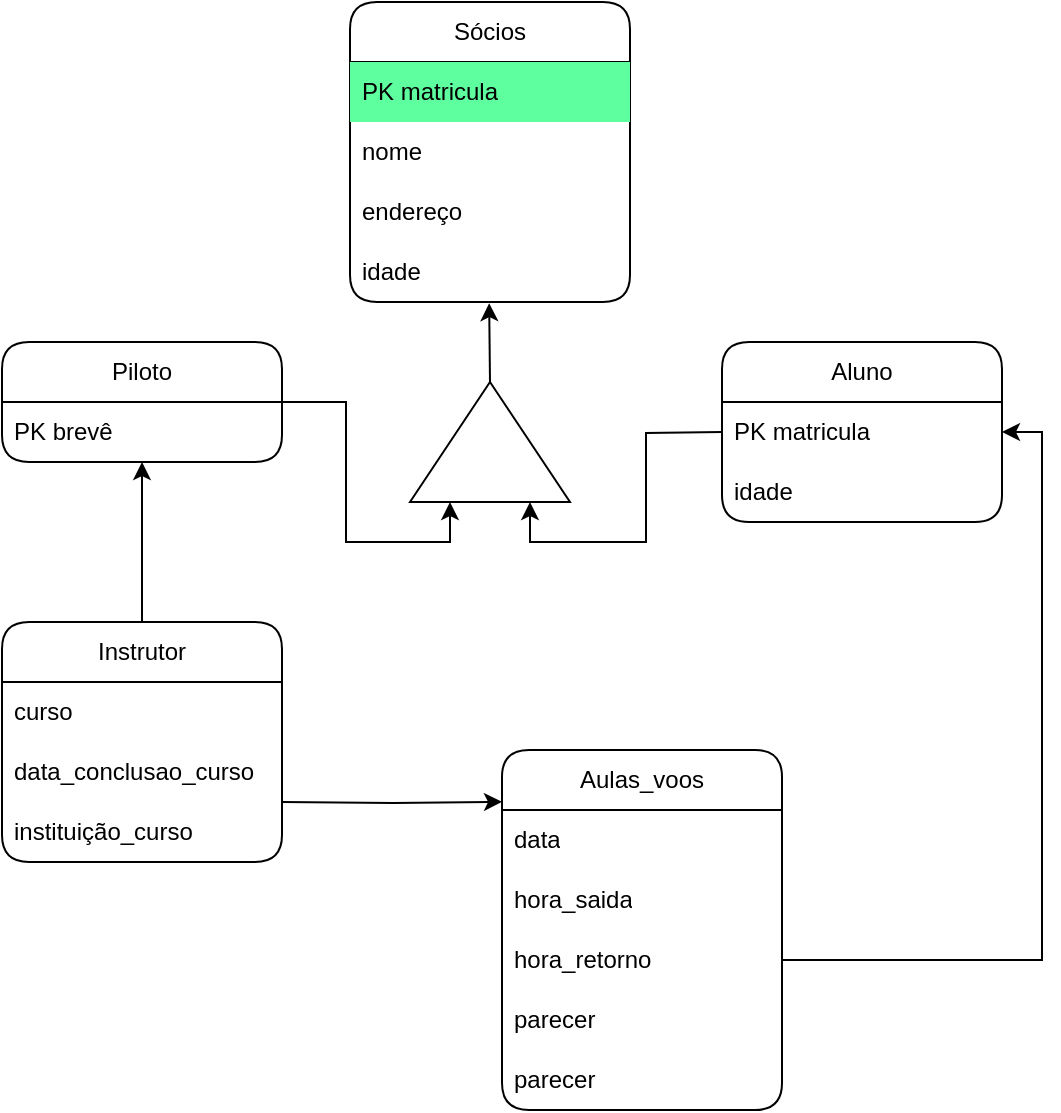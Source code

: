 <mxfile version="24.0.5" type="github">
  <diagram name="Página-1" id="a-ptwi4x4-kbvgehzqt7">
    <mxGraphModel dx="497" dy="821" grid="1" gridSize="10" guides="1" tooltips="1" connect="1" arrows="1" fold="1" page="1" pageScale="1" pageWidth="827" pageHeight="1169" math="0" shadow="0">
      <root>
        <mxCell id="0" />
        <mxCell id="1" parent="0" />
        <mxCell id="WuQa_8fTPGaj1nPKertQ-6" value="Sócios" style="swimlane;fontStyle=0;childLayout=stackLayout;horizontal=1;startSize=30;horizontalStack=0;resizeParent=1;resizeParentMax=0;resizeLast=0;collapsible=1;marginBottom=0;whiteSpace=wrap;html=1;rounded=1;" vertex="1" parent="1">
          <mxGeometry x="244" y="120" width="140" height="150" as="geometry" />
        </mxCell>
        <mxCell id="WuQa_8fTPGaj1nPKertQ-7" value="PK matricula" style="text;strokeColor=none;fillColor=#5EFF9F;align=left;verticalAlign=middle;spacingLeft=4;spacingRight=4;overflow=hidden;points=[[0,0.5],[1,0.5]];portConstraint=eastwest;rotatable=0;whiteSpace=wrap;html=1;" vertex="1" parent="WuQa_8fTPGaj1nPKertQ-6">
          <mxGeometry y="30" width="140" height="30" as="geometry" />
        </mxCell>
        <mxCell id="WuQa_8fTPGaj1nPKertQ-8" value="nome" style="text;strokeColor=none;fillColor=none;align=left;verticalAlign=middle;spacingLeft=4;spacingRight=4;overflow=hidden;points=[[0,0.5],[1,0.5]];portConstraint=eastwest;rotatable=0;whiteSpace=wrap;html=1;" vertex="1" parent="WuQa_8fTPGaj1nPKertQ-6">
          <mxGeometry y="60" width="140" height="30" as="geometry" />
        </mxCell>
        <mxCell id="WuQa_8fTPGaj1nPKertQ-10" value="endereço" style="text;strokeColor=none;fillColor=none;align=left;verticalAlign=middle;spacingLeft=4;spacingRight=4;overflow=hidden;points=[[0,0.5],[1,0.5]];portConstraint=eastwest;rotatable=0;whiteSpace=wrap;html=1;" vertex="1" parent="WuQa_8fTPGaj1nPKertQ-6">
          <mxGeometry y="90" width="140" height="30" as="geometry" />
        </mxCell>
        <mxCell id="WuQa_8fTPGaj1nPKertQ-9" value="idade" style="text;strokeColor=none;fillColor=none;align=left;verticalAlign=middle;spacingLeft=4;spacingRight=4;overflow=hidden;points=[[0,0.5],[1,0.5]];portConstraint=eastwest;rotatable=0;whiteSpace=wrap;html=1;" vertex="1" parent="WuQa_8fTPGaj1nPKertQ-6">
          <mxGeometry y="120" width="140" height="30" as="geometry" />
        </mxCell>
        <mxCell id="WuQa_8fTPGaj1nPKertQ-63" value="" style="edgeStyle=orthogonalEdgeStyle;rounded=0;orthogonalLoop=1;jettySize=auto;html=1;entryX=0;entryY=0.25;entryDx=0;entryDy=0;" edge="1" parent="1" source="WuQa_8fTPGaj1nPKertQ-11" target="WuQa_8fTPGaj1nPKertQ-62">
          <mxGeometry relative="1" as="geometry">
            <mxPoint x="250" y="390" as="targetPoint" />
          </mxGeometry>
        </mxCell>
        <mxCell id="WuQa_8fTPGaj1nPKertQ-11" value="Piloto" style="swimlane;fontStyle=0;childLayout=stackLayout;horizontal=1;startSize=30;horizontalStack=0;resizeParent=1;resizeParentMax=0;resizeLast=0;collapsible=1;marginBottom=0;whiteSpace=wrap;html=1;rounded=1;" vertex="1" parent="1">
          <mxGeometry x="70" y="290" width="140" height="60" as="geometry" />
        </mxCell>
        <mxCell id="WuQa_8fTPGaj1nPKertQ-12" value="PK brevê" style="text;strokeColor=none;fillColor=none;align=left;verticalAlign=middle;spacingLeft=4;spacingRight=4;overflow=hidden;points=[[0,0.5],[1,0.5]];portConstraint=eastwest;rotatable=0;whiteSpace=wrap;html=1;" vertex="1" parent="WuQa_8fTPGaj1nPKertQ-11">
          <mxGeometry y="30" width="140" height="30" as="geometry" />
        </mxCell>
        <mxCell id="WuQa_8fTPGaj1nPKertQ-52" style="edgeStyle=orthogonalEdgeStyle;rounded=0;orthogonalLoop=1;jettySize=auto;html=1;entryX=0.5;entryY=1;entryDx=0;entryDy=0;entryPerimeter=0;" edge="1" parent="1" source="WuQa_8fTPGaj1nPKertQ-17" target="WuQa_8fTPGaj1nPKertQ-12">
          <mxGeometry relative="1" as="geometry">
            <mxPoint x="140" y="360" as="targetPoint" />
          </mxGeometry>
        </mxCell>
        <mxCell id="WuQa_8fTPGaj1nPKertQ-17" value="Instrutor" style="swimlane;fontStyle=0;childLayout=stackLayout;horizontal=1;startSize=30;horizontalStack=0;resizeParent=1;resizeParentMax=0;resizeLast=0;collapsible=1;marginBottom=0;whiteSpace=wrap;html=1;rounded=1;" vertex="1" parent="1">
          <mxGeometry x="70" y="430" width="140" height="120" as="geometry" />
        </mxCell>
        <mxCell id="WuQa_8fTPGaj1nPKertQ-18" value="curso" style="text;strokeColor=none;fillColor=none;align=left;verticalAlign=middle;spacingLeft=4;spacingRight=4;overflow=hidden;points=[[0,0.5],[1,0.5]];portConstraint=eastwest;rotatable=0;whiteSpace=wrap;html=1;" vertex="1" parent="WuQa_8fTPGaj1nPKertQ-17">
          <mxGeometry y="30" width="140" height="30" as="geometry" />
        </mxCell>
        <mxCell id="WuQa_8fTPGaj1nPKertQ-20" value="data_conclusao_curso" style="text;strokeColor=none;fillColor=none;align=left;verticalAlign=middle;spacingLeft=4;spacingRight=4;overflow=hidden;points=[[0,0.5],[1,0.5]];portConstraint=eastwest;rotatable=0;whiteSpace=wrap;html=1;" vertex="1" parent="WuQa_8fTPGaj1nPKertQ-17">
          <mxGeometry y="60" width="140" height="30" as="geometry" />
        </mxCell>
        <mxCell id="WuQa_8fTPGaj1nPKertQ-19" value="instituição_curso" style="text;strokeColor=none;fillColor=none;align=left;verticalAlign=middle;spacingLeft=4;spacingRight=4;overflow=hidden;points=[[0,0.5],[1,0.5]];portConstraint=eastwest;rotatable=0;whiteSpace=wrap;html=1;" vertex="1" parent="WuQa_8fTPGaj1nPKertQ-17">
          <mxGeometry y="90" width="140" height="30" as="geometry" />
        </mxCell>
        <mxCell id="WuQa_8fTPGaj1nPKertQ-24" value="Aluno" style="swimlane;fontStyle=0;childLayout=stackLayout;horizontal=1;startSize=30;horizontalStack=0;resizeParent=1;resizeParentMax=0;resizeLast=0;collapsible=1;marginBottom=0;whiteSpace=wrap;html=1;rounded=1;" vertex="1" parent="1">
          <mxGeometry x="430" y="290" width="140" height="90" as="geometry" />
        </mxCell>
        <mxCell id="WuQa_8fTPGaj1nPKertQ-27" value="PK matricula" style="text;strokeColor=none;fillColor=none;align=left;verticalAlign=middle;spacingLeft=4;spacingRight=4;overflow=hidden;points=[[0,0.5],[1,0.5]];portConstraint=eastwest;rotatable=0;whiteSpace=wrap;html=1;" vertex="1" parent="WuQa_8fTPGaj1nPKertQ-24">
          <mxGeometry y="30" width="140" height="30" as="geometry" />
        </mxCell>
        <mxCell id="WuQa_8fTPGaj1nPKertQ-28" value="idade" style="text;strokeColor=none;fillColor=none;align=left;verticalAlign=middle;spacingLeft=4;spacingRight=4;overflow=hidden;points=[[0,0.5],[1,0.5]];portConstraint=eastwest;rotatable=0;whiteSpace=wrap;html=1;" vertex="1" parent="WuQa_8fTPGaj1nPKertQ-24">
          <mxGeometry y="60" width="140" height="30" as="geometry" />
        </mxCell>
        <mxCell id="WuQa_8fTPGaj1nPKertQ-38" value="Aulas_voos" style="swimlane;fontStyle=0;childLayout=stackLayout;horizontal=1;startSize=30;horizontalStack=0;resizeParent=1;resizeParentMax=0;resizeLast=0;collapsible=1;marginBottom=0;whiteSpace=wrap;html=1;rounded=1;" vertex="1" parent="1">
          <mxGeometry x="320" y="494" width="140" height="180" as="geometry" />
        </mxCell>
        <mxCell id="WuQa_8fTPGaj1nPKertQ-39" value="data" style="text;strokeColor=none;fillColor=none;align=left;verticalAlign=middle;spacingLeft=4;spacingRight=4;overflow=hidden;points=[[0,0.5],[1,0.5]];portConstraint=eastwest;rotatable=0;whiteSpace=wrap;html=1;" vertex="1" parent="WuQa_8fTPGaj1nPKertQ-38">
          <mxGeometry y="30" width="140" height="30" as="geometry" />
        </mxCell>
        <mxCell id="WuQa_8fTPGaj1nPKertQ-40" value="hora_saida" style="text;strokeColor=none;fillColor=none;align=left;verticalAlign=middle;spacingLeft=4;spacingRight=4;overflow=hidden;points=[[0,0.5],[1,0.5]];portConstraint=eastwest;rotatable=0;whiteSpace=wrap;html=1;" vertex="1" parent="WuQa_8fTPGaj1nPKertQ-38">
          <mxGeometry y="60" width="140" height="30" as="geometry" />
        </mxCell>
        <mxCell id="WuQa_8fTPGaj1nPKertQ-41" value="hora_retorno" style="text;strokeColor=none;fillColor=none;align=left;verticalAlign=middle;spacingLeft=4;spacingRight=4;overflow=hidden;points=[[0,0.5],[1,0.5]];portConstraint=eastwest;rotatable=0;whiteSpace=wrap;html=1;" vertex="1" parent="WuQa_8fTPGaj1nPKertQ-38">
          <mxGeometry y="90" width="140" height="30" as="geometry" />
        </mxCell>
        <mxCell id="WuQa_8fTPGaj1nPKertQ-42" value="parecer" style="text;strokeColor=none;fillColor=none;align=left;verticalAlign=middle;spacingLeft=4;spacingRight=4;overflow=hidden;points=[[0,0.5],[1,0.5]];portConstraint=eastwest;rotatable=0;whiteSpace=wrap;html=1;" vertex="1" parent="WuQa_8fTPGaj1nPKertQ-38">
          <mxGeometry y="120" width="140" height="30" as="geometry" />
        </mxCell>
        <mxCell id="WuQa_8fTPGaj1nPKertQ-44" value="parecer" style="text;strokeColor=none;fillColor=none;align=left;verticalAlign=middle;spacingLeft=4;spacingRight=4;overflow=hidden;points=[[0,0.5],[1,0.5]];portConstraint=eastwest;rotatable=0;whiteSpace=wrap;html=1;" vertex="1" parent="WuQa_8fTPGaj1nPKertQ-38">
          <mxGeometry y="150" width="140" height="30" as="geometry" />
        </mxCell>
        <mxCell id="WuQa_8fTPGaj1nPKertQ-53" style="edgeStyle=orthogonalEdgeStyle;rounded=0;orthogonalLoop=1;jettySize=auto;html=1;exitX=1;exitY=0.5;exitDx=0;exitDy=0;entryX=1;entryY=0.5;entryDx=0;entryDy=0;" edge="1" parent="1" source="WuQa_8fTPGaj1nPKertQ-41" target="WuQa_8fTPGaj1nPKertQ-27">
          <mxGeometry relative="1" as="geometry">
            <mxPoint x="630" y="390" as="targetPoint" />
          </mxGeometry>
        </mxCell>
        <mxCell id="WuQa_8fTPGaj1nPKertQ-54" style="edgeStyle=orthogonalEdgeStyle;rounded=0;orthogonalLoop=1;jettySize=auto;html=1;exitX=1;exitY=0.5;exitDx=0;exitDy=0;entryX=0;entryY=0.144;entryDx=0;entryDy=0;entryPerimeter=0;" edge="1" parent="1" target="WuQa_8fTPGaj1nPKertQ-38">
          <mxGeometry relative="1" as="geometry">
            <mxPoint x="210" y="520" as="sourcePoint" />
            <mxPoint x="300" y="520" as="targetPoint" />
          </mxGeometry>
        </mxCell>
        <mxCell id="WuQa_8fTPGaj1nPKertQ-62" value="" style="triangle;whiteSpace=wrap;html=1;rotation=-90;" vertex="1" parent="1">
          <mxGeometry x="284" y="300" width="60" height="80" as="geometry" />
        </mxCell>
        <mxCell id="WuQa_8fTPGaj1nPKertQ-65" style="edgeStyle=orthogonalEdgeStyle;rounded=0;orthogonalLoop=1;jettySize=auto;html=1;entryX=0;entryY=0.75;entryDx=0;entryDy=0;" edge="1" parent="1" target="WuQa_8fTPGaj1nPKertQ-62">
          <mxGeometry relative="1" as="geometry">
            <mxPoint x="380" y="400" as="targetPoint" />
            <mxPoint x="430" y="335" as="sourcePoint" />
          </mxGeometry>
        </mxCell>
        <mxCell id="WuQa_8fTPGaj1nPKertQ-66" style="edgeStyle=orthogonalEdgeStyle;rounded=0;orthogonalLoop=1;jettySize=auto;html=1;exitX=1;exitY=0.5;exitDx=0;exitDy=0;entryX=0.497;entryY=1.019;entryDx=0;entryDy=0;entryPerimeter=0;" edge="1" parent="1" source="WuQa_8fTPGaj1nPKertQ-62" target="WuQa_8fTPGaj1nPKertQ-9">
          <mxGeometry relative="1" as="geometry" />
        </mxCell>
      </root>
    </mxGraphModel>
  </diagram>
</mxfile>
